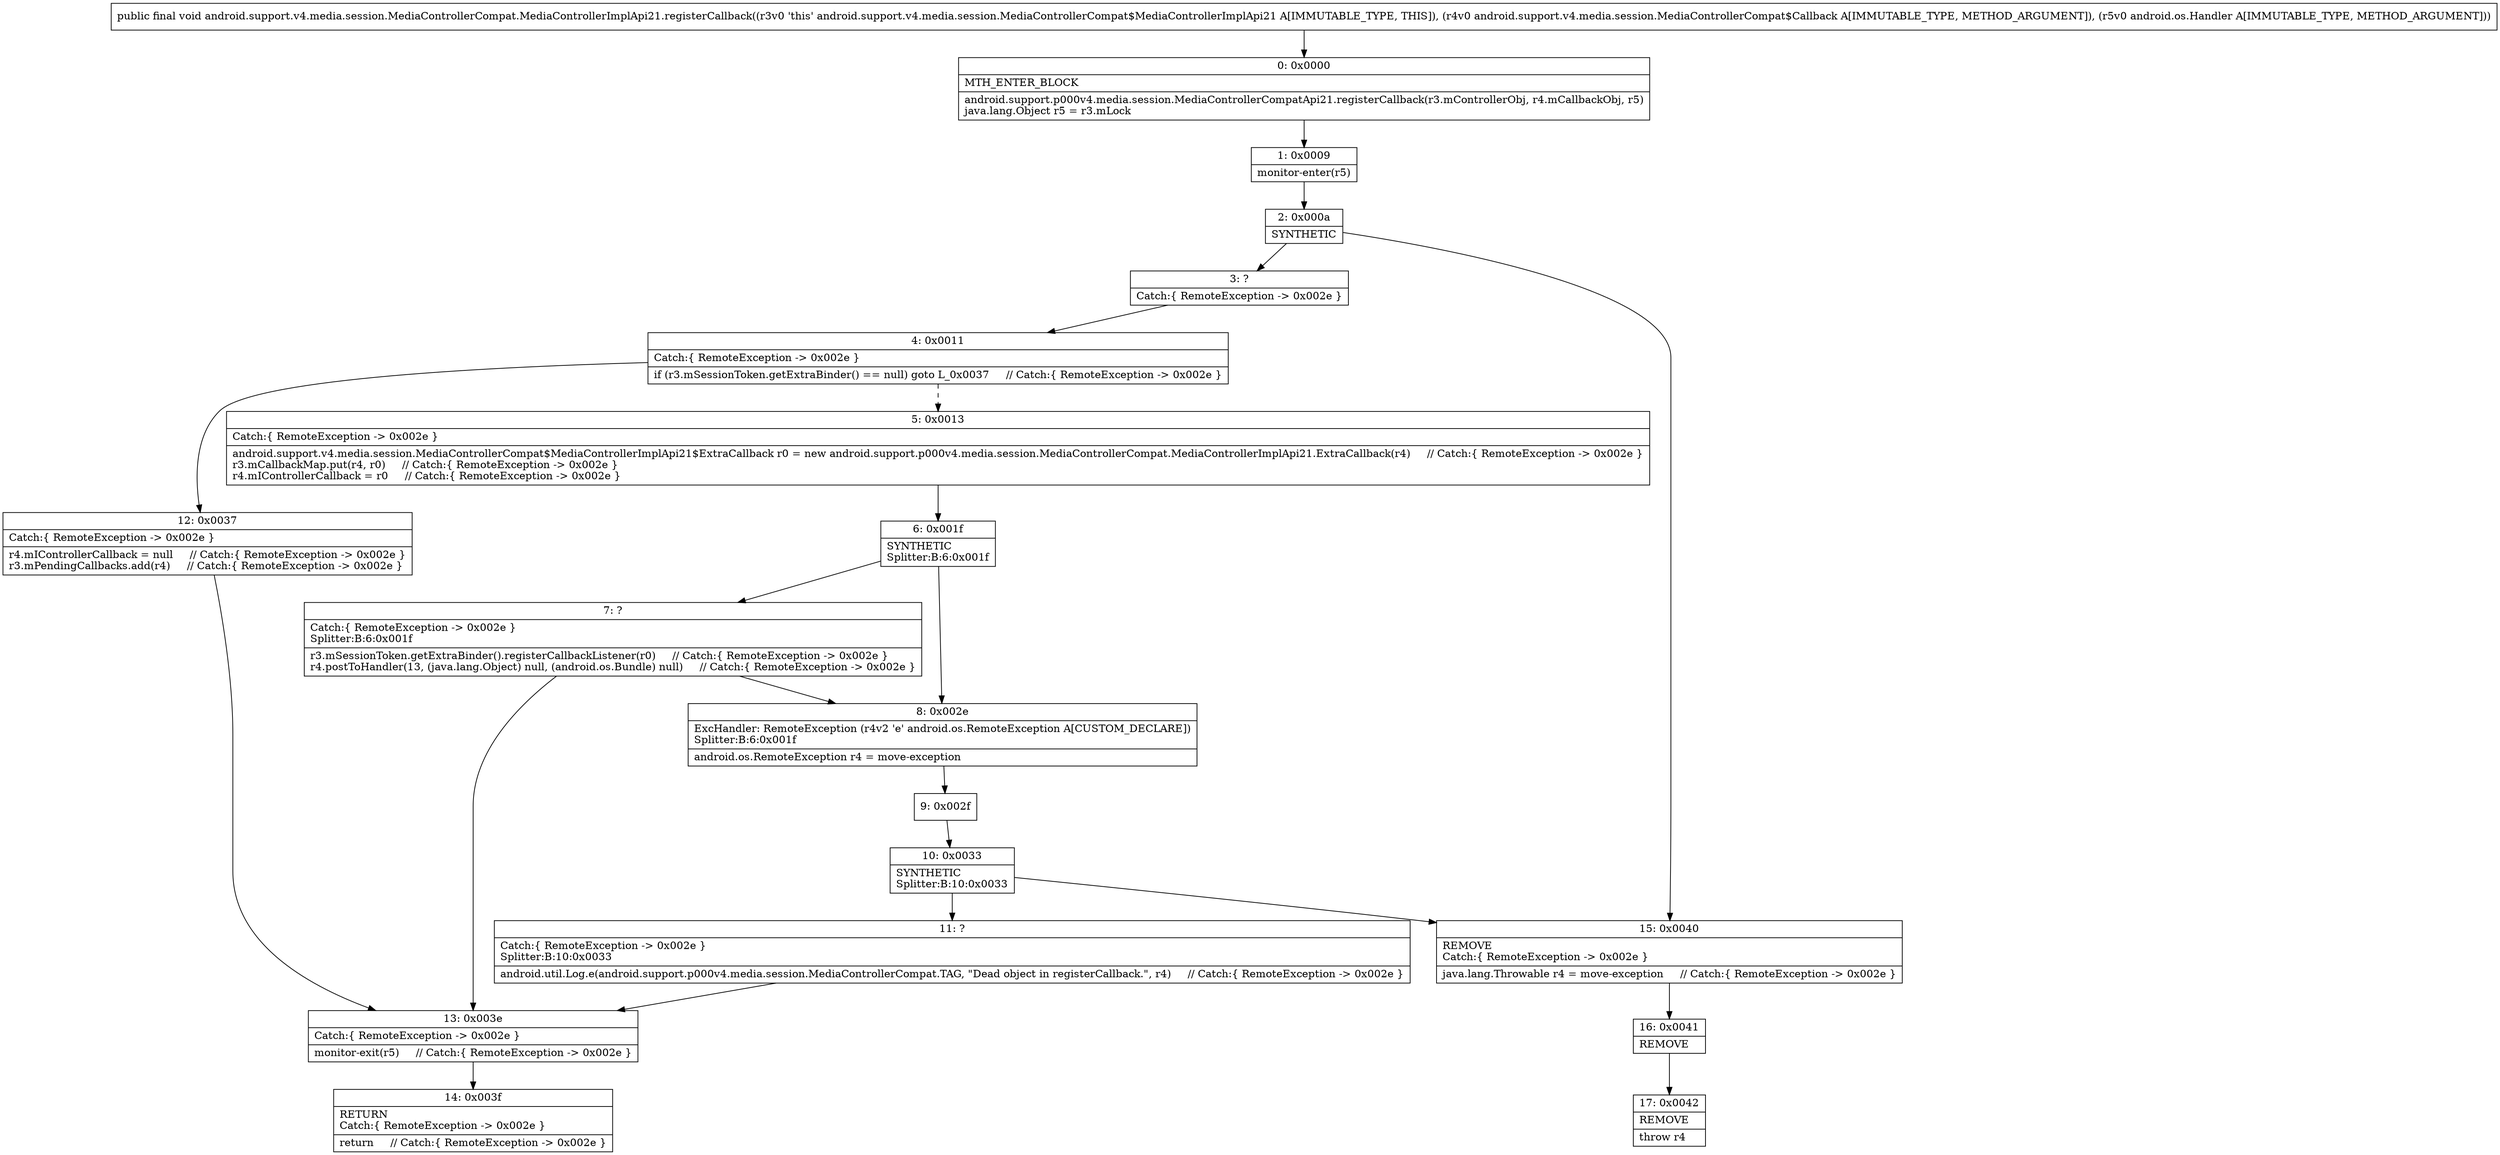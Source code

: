 digraph "CFG forandroid.support.v4.media.session.MediaControllerCompat.MediaControllerImplApi21.registerCallback(Landroid\/support\/v4\/media\/session\/MediaControllerCompat$Callback;Landroid\/os\/Handler;)V" {
Node_0 [shape=record,label="{0\:\ 0x0000|MTH_ENTER_BLOCK\l|android.support.p000v4.media.session.MediaControllerCompatApi21.registerCallback(r3.mControllerObj, r4.mCallbackObj, r5)\ljava.lang.Object r5 = r3.mLock\l}"];
Node_1 [shape=record,label="{1\:\ 0x0009|monitor\-enter(r5)\l}"];
Node_2 [shape=record,label="{2\:\ 0x000a|SYNTHETIC\l}"];
Node_3 [shape=record,label="{3\:\ ?|Catch:\{ RemoteException \-\> 0x002e \}\l}"];
Node_4 [shape=record,label="{4\:\ 0x0011|Catch:\{ RemoteException \-\> 0x002e \}\l|if (r3.mSessionToken.getExtraBinder() == null) goto L_0x0037     \/\/ Catch:\{ RemoteException \-\> 0x002e \}\l}"];
Node_5 [shape=record,label="{5\:\ 0x0013|Catch:\{ RemoteException \-\> 0x002e \}\l|android.support.v4.media.session.MediaControllerCompat$MediaControllerImplApi21$ExtraCallback r0 = new android.support.p000v4.media.session.MediaControllerCompat.MediaControllerImplApi21.ExtraCallback(r4)     \/\/ Catch:\{ RemoteException \-\> 0x002e \}\lr3.mCallbackMap.put(r4, r0)     \/\/ Catch:\{ RemoteException \-\> 0x002e \}\lr4.mIControllerCallback = r0     \/\/ Catch:\{ RemoteException \-\> 0x002e \}\l}"];
Node_6 [shape=record,label="{6\:\ 0x001f|SYNTHETIC\lSplitter:B:6:0x001f\l}"];
Node_7 [shape=record,label="{7\:\ ?|Catch:\{ RemoteException \-\> 0x002e \}\lSplitter:B:6:0x001f\l|r3.mSessionToken.getExtraBinder().registerCallbackListener(r0)     \/\/ Catch:\{ RemoteException \-\> 0x002e \}\lr4.postToHandler(13, (java.lang.Object) null, (android.os.Bundle) null)     \/\/ Catch:\{ RemoteException \-\> 0x002e \}\l}"];
Node_8 [shape=record,label="{8\:\ 0x002e|ExcHandler: RemoteException (r4v2 'e' android.os.RemoteException A[CUSTOM_DECLARE])\lSplitter:B:6:0x001f\l|android.os.RemoteException r4 = move\-exception\l}"];
Node_9 [shape=record,label="{9\:\ 0x002f}"];
Node_10 [shape=record,label="{10\:\ 0x0033|SYNTHETIC\lSplitter:B:10:0x0033\l}"];
Node_11 [shape=record,label="{11\:\ ?|Catch:\{ RemoteException \-\> 0x002e \}\lSplitter:B:10:0x0033\l|android.util.Log.e(android.support.p000v4.media.session.MediaControllerCompat.TAG, \"Dead object in registerCallback.\", r4)     \/\/ Catch:\{ RemoteException \-\> 0x002e \}\l}"];
Node_12 [shape=record,label="{12\:\ 0x0037|Catch:\{ RemoteException \-\> 0x002e \}\l|r4.mIControllerCallback = null     \/\/ Catch:\{ RemoteException \-\> 0x002e \}\lr3.mPendingCallbacks.add(r4)     \/\/ Catch:\{ RemoteException \-\> 0x002e \}\l}"];
Node_13 [shape=record,label="{13\:\ 0x003e|Catch:\{ RemoteException \-\> 0x002e \}\l|monitor\-exit(r5)     \/\/ Catch:\{ RemoteException \-\> 0x002e \}\l}"];
Node_14 [shape=record,label="{14\:\ 0x003f|RETURN\lCatch:\{ RemoteException \-\> 0x002e \}\l|return     \/\/ Catch:\{ RemoteException \-\> 0x002e \}\l}"];
Node_15 [shape=record,label="{15\:\ 0x0040|REMOVE\lCatch:\{ RemoteException \-\> 0x002e \}\l|java.lang.Throwable r4 = move\-exception     \/\/ Catch:\{ RemoteException \-\> 0x002e \}\l}"];
Node_16 [shape=record,label="{16\:\ 0x0041|REMOVE\l}"];
Node_17 [shape=record,label="{17\:\ 0x0042|REMOVE\l|throw r4\l}"];
MethodNode[shape=record,label="{public final void android.support.v4.media.session.MediaControllerCompat.MediaControllerImplApi21.registerCallback((r3v0 'this' android.support.v4.media.session.MediaControllerCompat$MediaControllerImplApi21 A[IMMUTABLE_TYPE, THIS]), (r4v0 android.support.v4.media.session.MediaControllerCompat$Callback A[IMMUTABLE_TYPE, METHOD_ARGUMENT]), (r5v0 android.os.Handler A[IMMUTABLE_TYPE, METHOD_ARGUMENT])) }"];
MethodNode -> Node_0;
Node_0 -> Node_1;
Node_1 -> Node_2;
Node_2 -> Node_3;
Node_2 -> Node_15;
Node_3 -> Node_4;
Node_4 -> Node_5[style=dashed];
Node_4 -> Node_12;
Node_5 -> Node_6;
Node_6 -> Node_7;
Node_6 -> Node_8;
Node_7 -> Node_8;
Node_7 -> Node_13;
Node_8 -> Node_9;
Node_9 -> Node_10;
Node_10 -> Node_11;
Node_10 -> Node_15;
Node_11 -> Node_13;
Node_12 -> Node_13;
Node_13 -> Node_14;
Node_15 -> Node_16;
Node_16 -> Node_17;
}

